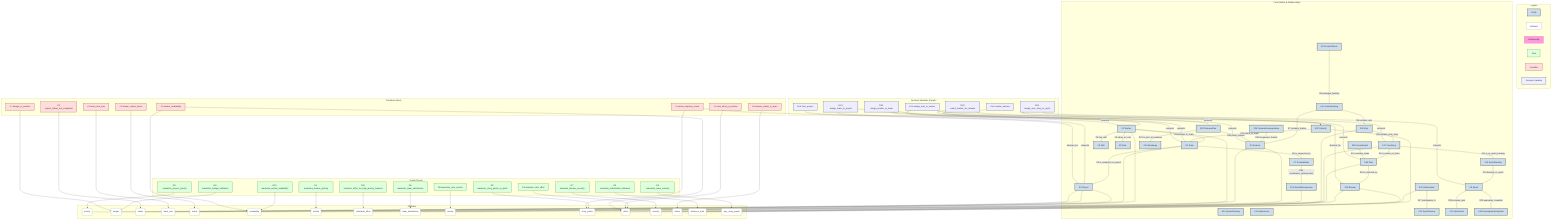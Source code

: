 graph TD
    %% === Style Definitions ===
    classDef entity fill:#cde,stroke:#333,stroke-width:2px;
    classDef attribute fill:#fff,stroke:#666,stroke-width:1px,color:#333;
    classDef relation fill:#f9d,stroke:#c69,stroke-width:1px;
    classDef goal fill:#dfd,stroke:#5a5,stroke-width:2px;
    classDef condition fill:#fdd,stroke:#a55,stroke-width:2px;
    classDef dv fill:#eef,stroke:#55a,stroke-width:2px;

    subgraph "Legend"
        direction LR
        LE[Entity]
        LA[Attribute]
        LR[Relationship]
        LG[Goal]
        LC[Condition]
        LDV[Decision Variable]
        class LE entity;
        class LA attribute;
        class LR relation;
        class LG goal;
        class LC condition;
        class LDV dv;
    end

    subgraph "Core Entities & Relationships"
        %% Entities
        E0[E0 Project]; E1[E1 Team]; E2[E2 Worker]; E3[E3 Feature]; E4[E4 Skill]; E5[E5 Role]; E6[E6 ProductOwner]; E7[E7 ScrumMaster]; E8[E8 ProductBacklog]; E9[E9 Sprint]; E10[E10 SprintPlanning]; E11[E11 DailyScrum]; E12[E12 SprintReview]; E13[E13 SprintRetrospective]; E14[E14 SprintBacklog]; E15[E15 SprintGoal]; E16[E16 Epic]; E17[E17 UserStory]; E18[E18 Task]; E19[E19 DevelopmentSnapshot]; E20[E20 Blocker]; E21[E21 Stakeholder]; E22[E22 Velocity]; E23[E23 ReleasePlan]; E24[E24 Roadmap]; E25[E25 ScrumBoard]; E26[E26 FeatureDocumentation];

        %% Relationships
        E1 -- R1 is_assigned_to_project --- E0;
        E2 -- R2 belongs_to_team --- E1;
        E2 -- R3 has_skill --- E4;
        E2 -- R4 takes_on_role --- E5;
        E6 -- R5 manages_backlog --- E8;
        E1 -- R6 is_supported_by --- E7;
        E8 -- R7 contains_feature --- E3;
        E8 -- R8 contains_epic --- E16;
        E16 -- R9 contains_user_story --- E17;
        E17 -- R10 consists_of_tasks --- E18;
        E17 -- R11 is_in_sprint_backlog --- E14;
        E14 -- R12 belongs_to_sprint --- E9;
        E9 -- R13 pursues_goal --- E15;
        E25 -- R14 contains_tasks --- E18;
        E26 -- R15 documents_feature --- E3;
        E18 -- R16 is_blocked_by --- E20;
        E21 -- R17 participates_in --- E12;
        E7 -- R18 moderates_retrospective --- E13;
        E22 -- R19 refers_to_team --- E1;
        E23 -- R20 plans_release --- E3;
        E23 -- R21 is_part_of_roadmap --- E24;
        E9 -- R22 generates_snapshot --- E19;
    end

    subgraph "Attributes"
        %% Project Attributes
        E0_attr_priority(priority); E0_attr_budget(budget); E0_attr_status(status);
        E0 --- E0_attr_priority; E0 --- E0_attr_budget; E0 --- E0_attr_status;

        %% Team Attributes
        E1_attr_team_size(team_size); E1 --- E1_attr_team_size;

        %% Worker Attributes
        E2_attr_status(status); E2_attr_availability(availability);
        E2 --- E2_attr_status; E2 --- E2_attr_availability;

        %% Feature Attributes
        E3_attr_priority(priority); E3_attr_effort(estimated_effort);
        E3 --- E3_attr_priority; E3 --- E3_attr_effort;

        %% Retrospective Attributes
        E13_attr_satisfaction(team_satisfaction); E13 --- E13_attr_satisfaction;

        %% Epic Attributes
        E16_attr_priority(priority); E16 --- E16_attr_priority;

        %% UserStory Attributes
        E17_attr_story_points(story_points); E17 --- E17_attr_story_points;

        %% Task Attributes
        E18_attr_effort(effort); E18 --- E18_attr_effort;

        %% Blocker Attributes
        E20_attr_severity(severity); E20_attr_status(status);
        E20 --- E20_attr_severity; E20 --- E20_attr_status;

        %% Stakeholder Attributes
        E21_attr_influence(influence_level); E21 --- E21_attr_influence;

        %% Velocity Attributes
        E22_attr_velocity(avg._story_points); E22 --- E22_attr_velocity;
    end

    subgraph "Goals (Green)"
        G0[G0 maximize_project_priority]; G1[G1 maximize_feature_priority]; G2[G2 maximize_story_points_in_sprint]; G3[G3 maximize_team_satisfaction]; G4[G4 minimize_task_effort]; G5[G5 maximize_stakeholder_influence]; G6[G6 maximize_team_velocity]; G7[G7 minimize_blocker_severity]; G8[G8 maximize_budget_utilization]; G9[G9 maximize_epic_priority]; G10[G10 maximize_worker_availability]; G11[G11 minimize_effort_for_high_priority_features];

        %% Goal Connections
        G0 --> E0_attr_priority;
        G1 --> E3_attr_priority;
        G2 --> E17_attr_story_points;
        G3 --> E13_attr_satisfaction;
        G4 --> E18_attr_effort;
        G5 --> E21_attr_influence;
        G6 --> E22_attr_velocity;
        G7 --> E20_attr_severity;
        G8 --> E0_attr_budget;
        G9 --> E16_attr_priority;
        G10 --> E2_attr_availability;
        G11 --> E3_attr_effort;
    end

    subgraph "Conditions (Red)"
        C0[C0 worker_status_active]; C1[C1 project_status_not_completed]; C2[C2 team_size_limit]; C3[C3 task_effort_is_positive]; C4[C4 sprint_capacity_check]; C5[C5 blocker_status_is_open]; C6[C6 worker_availability]; C7[C7 budget_is_positive];

        %% Condition Connections
        C0 --> E2_attr_status;
        C1 --> E0_attr_status;
        C2 --> E1_attr_team_size;
        C3 --> E18_attr_effort;
        C4 --> E17_attr_story_points; C4 --> E22;
        C5 --> E20_attr_status;
        C6 --> E2_attr_availability; C6 --> E18_attr_effort;
        C7 --> E0_attr_budget;
    end

    subgraph "Decision Variables (Purple)"
        DV0[DV0 assign_worker_to_team]; DV1[DV1 assign_team_to_project]; DV2[DV2 assign_user_story_to_sprint]; DV3[DV3 select_feature_for_release]; DV4[DV4 assign_task_to_worker]; DV5[DV5 start_project]; DV6[DV6 resolve_blocker];

        %% DV Connections
        DV0 -- connects --- E2; DV0 -- connects --- E1;
        DV1 -- connects --- E1; DV1 -- connects --- E0;
        DV2 -- connects --- E17; DV2 -- connects --- E9;
        DV3 -- connects --- E3; DV3 -- connects --- E23;
        DV4 -- connects --- E18; DV4 -- connects --- E2;
        DV5 -- decision_for --- E0;
        DV6 -- decision_for --- E20;
    end

    %% === Apply All Class Definitions ===
    class E0,E1,E2,E3,E4,E5,E6,E7,E8,E9,E10,E11,E12,E13,E14,E15,E16,E17,E18,E19,E20,E21,E22,E23,E24,E25,E26 entity;
    class E0_attr_priority,E0_attr_budget,E0_attr_status,E1_attr_team_size,E2_attr_status,E2_attr_availability,E3_attr_priority,E3_attr_effort,E13_attr_satisfaction,E16_attr_priority,E17_attr_story_points,E18_attr_effort,E20_attr_severity,E20_attr_status,E21_attr_influence,E22_attr_velocity attribute;
    class G0,G1,G2,G3,G4,G5,G6,G7,G8,G9,G10,G11 goal;
    class C0,C1,C2,C3,C4,C5,C6,C7 condition;
    class DV0,DV1,DV2,DV3,DV4,DV5,DV6 dv;